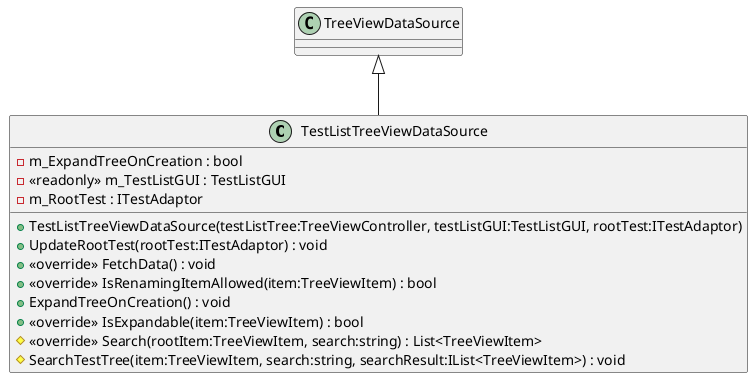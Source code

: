 @startuml
class TestListTreeViewDataSource {
    - m_ExpandTreeOnCreation : bool
    - <<readonly>> m_TestListGUI : TestListGUI
    - m_RootTest : ITestAdaptor
    + TestListTreeViewDataSource(testListTree:TreeViewController, testListGUI:TestListGUI, rootTest:ITestAdaptor)
    + UpdateRootTest(rootTest:ITestAdaptor) : void
    + <<override>> FetchData() : void
    + <<override>> IsRenamingItemAllowed(item:TreeViewItem) : bool
    + ExpandTreeOnCreation() : void
    + <<override>> IsExpandable(item:TreeViewItem) : bool
    # <<override>> Search(rootItem:TreeViewItem, search:string) : List<TreeViewItem>
    # SearchTestTree(item:TreeViewItem, search:string, searchResult:IList<TreeViewItem>) : void
}
TreeViewDataSource <|-- TestListTreeViewDataSource
@enduml
